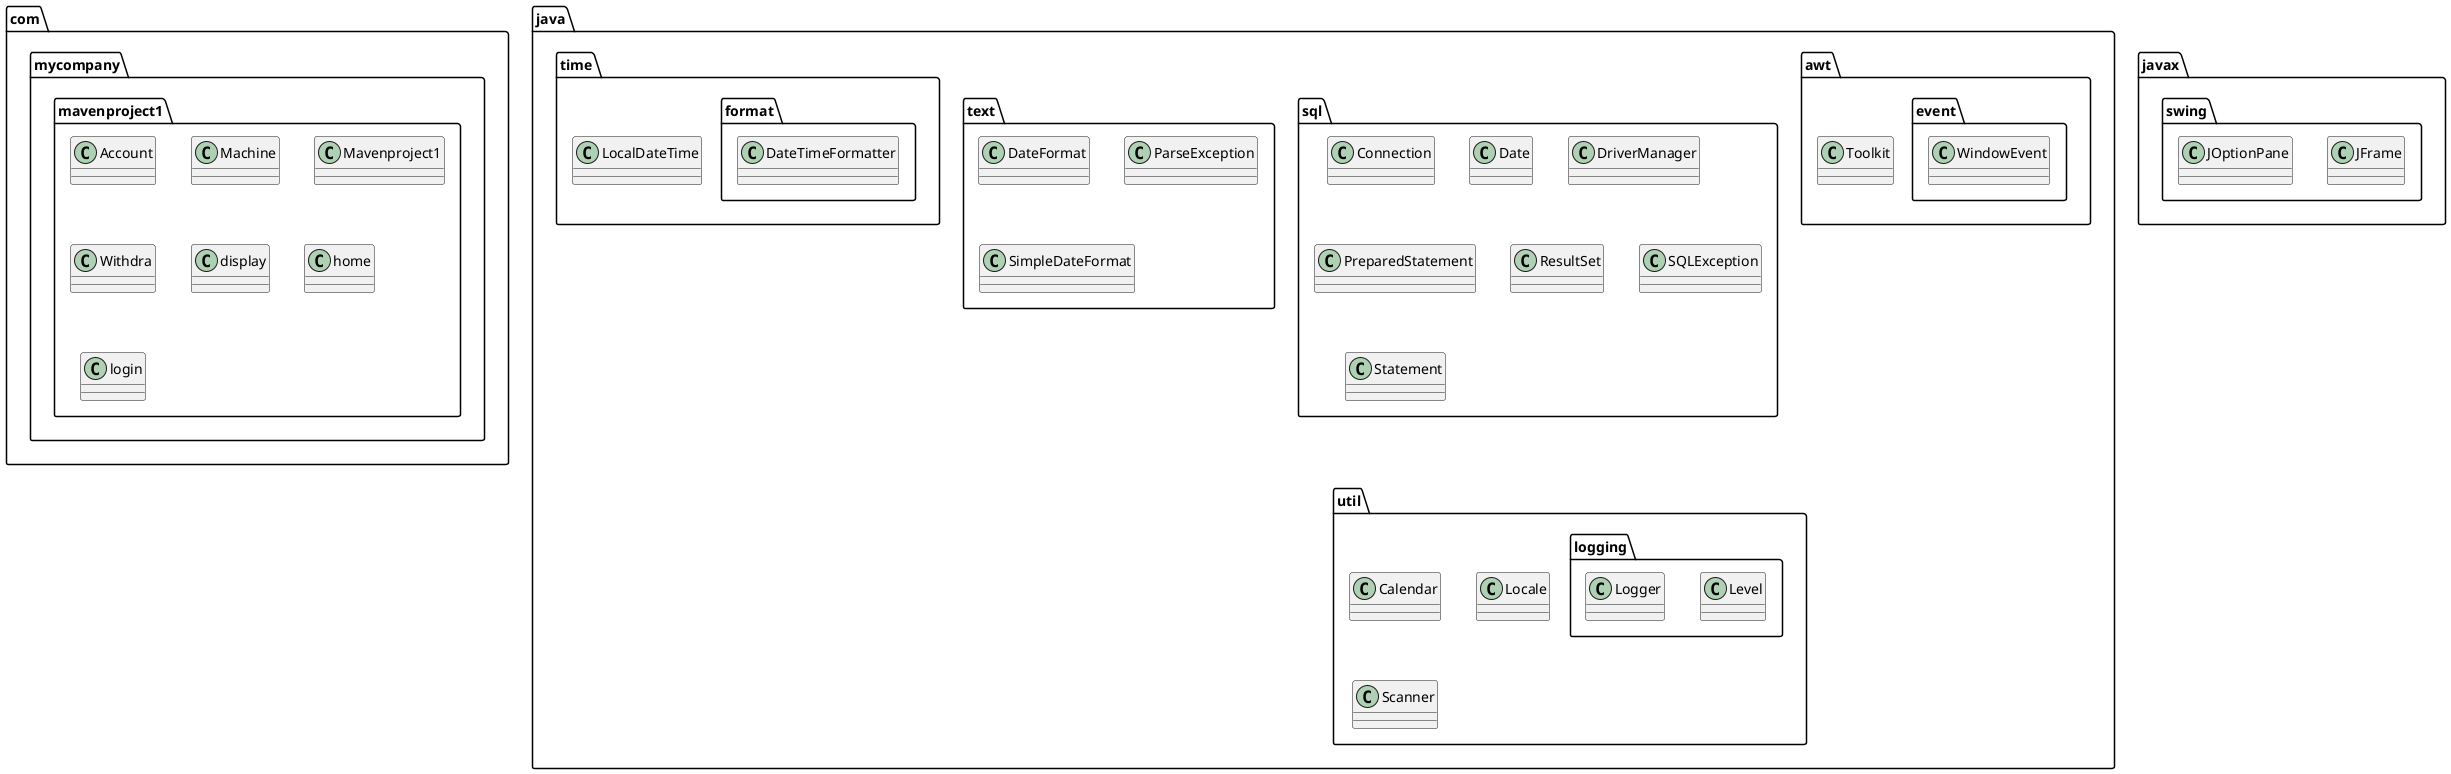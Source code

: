 @startuml
class com.mycompany.mavenproject1.Account
class com.mycompany.mavenproject1.Machine
class com.mycompany.mavenproject1.Mavenproject1
class com.mycompany.mavenproject1.Withdra
class com.mycompany.mavenproject1.display
class com.mycompany.mavenproject1.home
class com.mycompany.mavenproject1.login
class java.awt.Toolkit
class java.awt.event.WindowEvent
class java.sql.Connection
class java.sql.Date
class java.sql.DriverManager
class java.sql.PreparedStatement
class java.sql.ResultSet
class java.sql.SQLException
class java.sql.Statement
class java.text.DateFormat
class java.text.ParseException
class java.text.SimpleDateFormat
class java.time.LocalDateTime
class java.time.format.DateTimeFormatter
class java.util.Calendar
class java.util.Locale
class java.util.Scanner
class java.util.logging.Level
class java.util.logging.Logger
class javax.swing.JFrame
class javax.swing.JOptionPane
@enduml